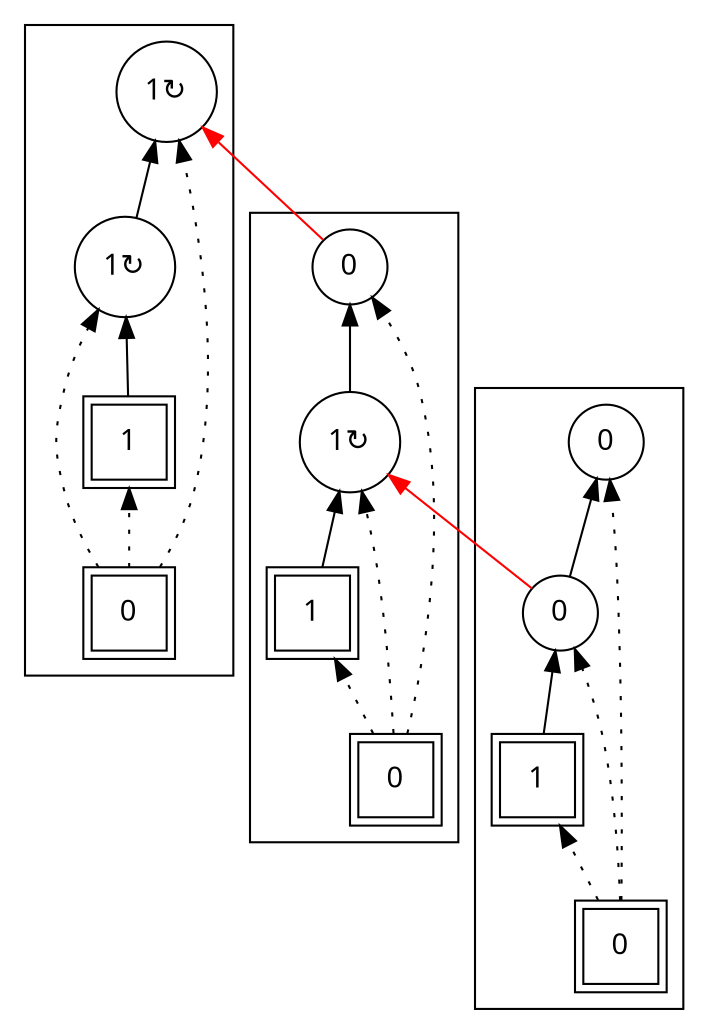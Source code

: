 digraph G {
rankdir = BT;
subgraph cluster_Player1X1XGround0X1XSausage00X1XSausage10X1X {
Node [ fontname="Apple Symbols"];
Player1X1XGround0X1XSausage00X1XSausage10X1X_Player[ label ="1"  shape=square peripheries=2 ];
Player1X1XGround0X1XSausage00X1XSausage10X1X_Ground[ label ="0"  shape=square peripheries=2 ];
Player1X1XGround0X1XSausage00X1XSausage10X1X_Sausage0[ label ="0"  shape=circle ];
Player1X1XGround0X1XSausage00X1XSausage10X1X_Sausage1[ label ="0"  shape=circle ];
	"Player1X1XGround0X1XSausage00X1XSausage10X1X_Ground" -> "Player1X1XGround0X1XSausage00X1XSausage10X1X_Player" [style=dotted];
	"Player1X1XGround0X1XSausage00X1XSausage10X1X_Player" -> "Player1X1XGround0X1XSausage00X1XSausage10X1X_Sausage0";
	"Player1X1XGround0X1XSausage00X1XSausage10X1X_Ground" -> "Player1X1XGround0X1XSausage00X1XSausage10X1X_Sausage0" [style=dotted];
	"Player1X1XGround0X1XSausage00X1XSausage10X1X_Sausage0" -> "Player1X1XGround0X1XSausage00X1XSausage10X1X_Sausage1";
	"Player1X1XGround0X1XSausage00X1XSausage10X1X_Ground" -> "Player1X1XGround0X1XSausage00X1XSausage10X1X_Sausage1" [style=dotted];
}
subgraph cluster_Player1X1XGround0X1XSausage01X2XSausage10X1X {
Node [ fontname="Apple Symbols"];
Player1X1XGround0X1XSausage01X2XSausage10X1X_Player[ label ="1"  shape=square peripheries=2 ];
Player1X1XGround0X1XSausage01X2XSausage10X1X_Ground[ label ="0"  shape=square peripheries=2 ];
Player1X1XGround0X1XSausage01X2XSausage10X1X_Sausage0[ label ="1&#8635;"  shape=circle ];
Player1X1XGround0X1XSausage01X2XSausage10X1X_Sausage1[ label ="0"  shape=circle ];
	"Player1X1XGround0X1XSausage01X2XSausage10X1X_Ground" -> "Player1X1XGround0X1XSausage01X2XSausage10X1X_Player" [style=dotted];
	"Player1X1XGround0X1XSausage01X2XSausage10X1X_Player" -> "Player1X1XGround0X1XSausage01X2XSausage10X1X_Sausage0";
	"Player1X1XGround0X1XSausage01X2XSausage10X1X_Ground" -> "Player1X1XGround0X1XSausage01X2XSausage10X1X_Sausage0" [style=dotted];
	"Player1X1XGround0X1XSausage01X2XSausage10X1X_Sausage0" -> "Player1X1XGround0X1XSausage01X2XSausage10X1X_Sausage1";
	"Player1X1XGround0X1XSausage01X2XSausage10X1X_Ground" -> "Player1X1XGround0X1XSausage01X2XSausage10X1X_Sausage1" [style=dotted];
}
subgraph cluster_Player1X1XGround0X1XSausage01X2XSausage11X2X {
Node [ fontname="Apple Symbols"];
Player1X1XGround0X1XSausage01X2XSausage11X2X_Player[ label ="1"  shape=square peripheries=2 ];
Player1X1XGround0X1XSausage01X2XSausage11X2X_Ground[ label ="0"  shape=square peripheries=2 ];
Player1X1XGround0X1XSausage01X2XSausage11X2X_Sausage0[ label ="1&#8635;"  shape=circle ];
Player1X1XGround0X1XSausage01X2XSausage11X2X_Sausage1[ label ="1&#8635;"  shape=circle ];
	"Player1X1XGround0X1XSausage01X2XSausage11X2X_Ground" -> "Player1X1XGround0X1XSausage01X2XSausage11X2X_Player" [style=dotted];
	"Player1X1XGround0X1XSausage01X2XSausage11X2X_Player" -> "Player1X1XGround0X1XSausage01X2XSausage11X2X_Sausage0";
	"Player1X1XGround0X1XSausage01X2XSausage11X2X_Ground" -> "Player1X1XGround0X1XSausage01X2XSausage11X2X_Sausage0" [style=dotted];
	"Player1X1XGround0X1XSausage01X2XSausage11X2X_Sausage0" -> "Player1X1XGround0X1XSausage01X2XSausage11X2X_Sausage1";
	"Player1X1XGround0X1XSausage01X2XSausage11X2X_Ground" -> "Player1X1XGround0X1XSausage01X2XSausage11X2X_Sausage1" [style=dotted];
}
	"Player1X1XGround0X1XSausage00X1XSausage10X1X_Sausage0" -> "Player1X1XGround0X1XSausage01X2XSausage10X1X_Sausage0" [ ltail = Player1X1XGround0X1XSausage00X1XSausage10X1X_Sausage0 rtail = Player1X1XGround0X1XSausage01X2XSausage10X1X_Sausage0 color=red ];
	"Player1X1XGround0X1XSausage01X2XSausage10X1X_Sausage1" -> "Player1X1XGround0X1XSausage01X2XSausage11X2X_Sausage1" [ ltail = Player1X1XGround0X1XSausage01X2XSausage10X1X_Sausage1 rtail = Player1X1XGround0X1XSausage01X2XSausage11X2X_Sausage1 color=red ];
}